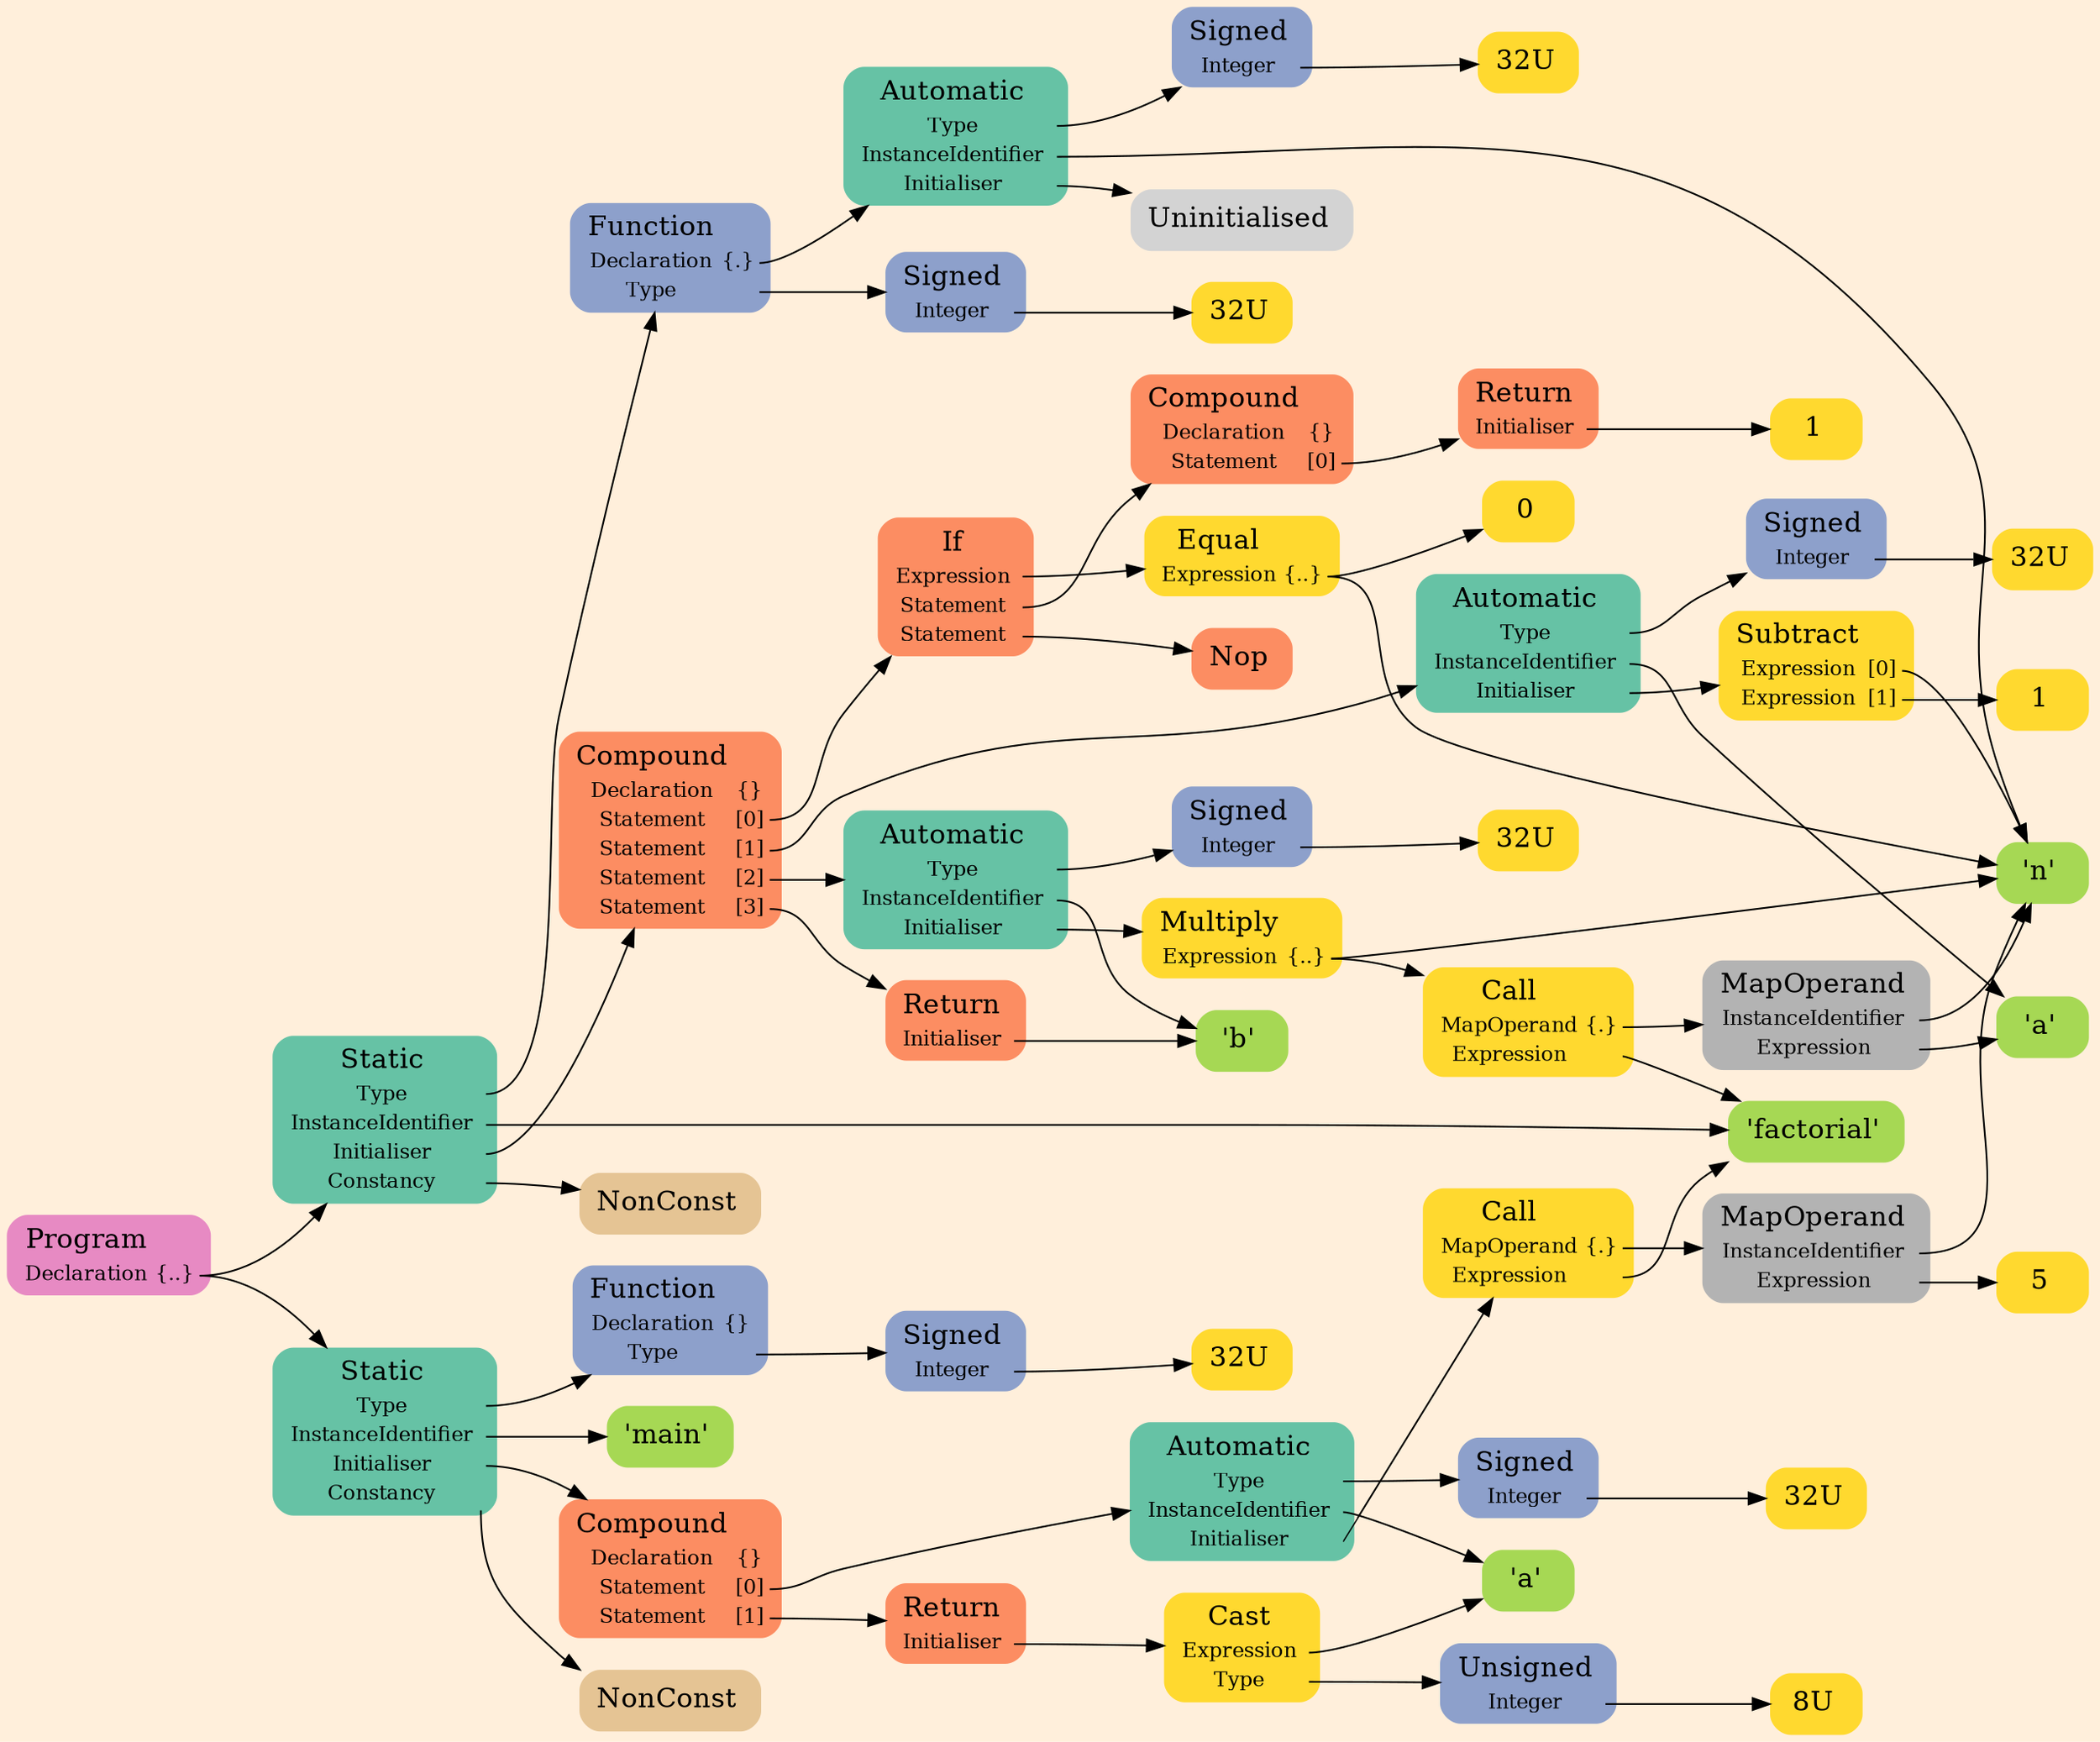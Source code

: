 digraph Inferno {
graph [
    rankdir = "LR"
    bgcolor = antiquewhite1
    color = black
    fontcolor = black
];
node [
];

// -------------------- node figure --------------------
"#I-2-1966" [
    shape = "plaintext"
    fillcolor = "/set28/4"
    label = <<TABLE BORDER="0" CELLBORDER="0" CELLSPACING="0">
     <TR><TD><FONT POINT-SIZE="16.0">Program</FONT></TD><TD></TD></TR>
     <TR><TD>Declaration</TD><TD PORT="port0">{..}</TD></TR>
    </TABLE>>
    style = "rounded,filled"
    fontsize = "12"
];

"#I-2-1977" [
    shape = "plaintext"
    fillcolor = "/set28/1"
    label = <<TABLE BORDER="0" CELLBORDER="0" CELLSPACING="0">
     <TR><TD><FONT POINT-SIZE="16.0">Static</FONT></TD><TD></TD></TR>
     <TR><TD>Type</TD><TD PORT="port0"></TD></TR>
     <TR><TD>InstanceIdentifier</TD><TD PORT="port1"></TD></TR>
     <TR><TD>Initialiser</TD><TD PORT="port2"></TD></TR>
     <TR><TD>Constancy</TD><TD PORT="port3"></TD></TR>
    </TABLE>>
    style = "rounded,filled"
    fontsize = "12"
];

"#I-2-1979" [
    shape = "plaintext"
    fillcolor = "/set28/3"
    label = <<TABLE BORDER="0" CELLBORDER="0" CELLSPACING="0">
     <TR><TD><FONT POINT-SIZE="16.0">Function</FONT></TD><TD></TD></TR>
     <TR><TD>Declaration</TD><TD PORT="port0">{.}</TD></TR>
     <TR><TD>Type</TD><TD PORT="port1"></TD></TR>
    </TABLE>>
    style = "rounded,filled"
    fontsize = "12"
];

"#I-2-1970" [
    shape = "plaintext"
    fillcolor = "/set28/1"
    label = <<TABLE BORDER="0" CELLBORDER="0" CELLSPACING="0">
     <TR><TD><FONT POINT-SIZE="16.0">Automatic</FONT></TD><TD></TD></TR>
     <TR><TD>Type</TD><TD PORT="port0"></TD></TR>
     <TR><TD>InstanceIdentifier</TD><TD PORT="port1"></TD></TR>
     <TR><TD>Initialiser</TD><TD PORT="port2"></TD></TR>
    </TABLE>>
    style = "rounded,filled"
    fontsize = "12"
];

"#I-2-1972" [
    shape = "plaintext"
    fillcolor = "/set28/3"
    label = <<TABLE BORDER="0" CELLBORDER="0" CELLSPACING="0">
     <TR><TD><FONT POINT-SIZE="16.0">Signed</FONT></TD><TD></TD></TR>
     <TR><TD>Integer</TD><TD PORT="port0"></TD></TR>
    </TABLE>>
    style = "rounded,filled"
    fontsize = "12"
];

"#I-2-1973" [
    shape = "plaintext"
    fillcolor = "/set28/6"
    label = <<TABLE BORDER="0" CELLBORDER="0" CELLSPACING="0">
     <TR><TD><FONT POINT-SIZE="16.0">32U</FONT></TD><TD></TD></TR>
    </TABLE>>
    style = "rounded,filled"
    fontsize = "12"
];

"#I-2-1971" [
    shape = "plaintext"
    fillcolor = "/set28/5"
    label = <<TABLE BORDER="0" CELLBORDER="0" CELLSPACING="0">
     <TR><TD><FONT POINT-SIZE="16.0">'n'</FONT></TD><TD></TD></TR>
    </TABLE>>
    style = "rounded,filled"
    fontsize = "12"
];

"#I-2-1974" [
    shape = "plaintext"
    label = <<TABLE BORDER="0" CELLBORDER="0" CELLSPACING="0">
     <TR><TD><FONT POINT-SIZE="16.0">Uninitialised</FONT></TD><TD></TD></TR>
    </TABLE>>
    style = "rounded,filled"
    fontsize = "12"
];

"#I-2-1980" [
    shape = "plaintext"
    fillcolor = "/set28/3"
    label = <<TABLE BORDER="0" CELLBORDER="0" CELLSPACING="0">
     <TR><TD><FONT POINT-SIZE="16.0">Signed</FONT></TD><TD></TD></TR>
     <TR><TD>Integer</TD><TD PORT="port0"></TD></TR>
    </TABLE>>
    style = "rounded,filled"
    fontsize = "12"
];

"#I-2-1981" [
    shape = "plaintext"
    fillcolor = "/set28/6"
    label = <<TABLE BORDER="0" CELLBORDER="0" CELLSPACING="0">
     <TR><TD><FONT POINT-SIZE="16.0">32U</FONT></TD><TD></TD></TR>
    </TABLE>>
    style = "rounded,filled"
    fontsize = "12"
];

"#I-2-1978" [
    shape = "plaintext"
    fillcolor = "/set28/5"
    label = <<TABLE BORDER="0" CELLBORDER="0" CELLSPACING="0">
     <TR><TD><FONT POINT-SIZE="16.0">'factorial'</FONT></TD><TD></TD></TR>
    </TABLE>>
    style = "rounded,filled"
    fontsize = "12"
];

"#I-2-2011" [
    shape = "plaintext"
    fillcolor = "/set28/2"
    label = <<TABLE BORDER="0" CELLBORDER="0" CELLSPACING="0">
     <TR><TD><FONT POINT-SIZE="16.0">Compound</FONT></TD><TD></TD></TR>
     <TR><TD>Declaration</TD><TD PORT="port0">{}</TD></TR>
     <TR><TD>Statement</TD><TD PORT="port1">[0]</TD></TR>
     <TR><TD>Statement</TD><TD PORT="port2">[1]</TD></TR>
     <TR><TD>Statement</TD><TD PORT="port3">[2]</TD></TR>
     <TR><TD>Statement</TD><TD PORT="port4">[3]</TD></TR>
    </TABLE>>
    style = "rounded,filled"
    fontsize = "12"
];

"#I-2-1989" [
    shape = "plaintext"
    fillcolor = "/set28/2"
    label = <<TABLE BORDER="0" CELLBORDER="0" CELLSPACING="0">
     <TR><TD><FONT POINT-SIZE="16.0">If</FONT></TD><TD></TD></TR>
     <TR><TD>Expression</TD><TD PORT="port0"></TD></TR>
     <TR><TD>Statement</TD><TD PORT="port1"></TD></TR>
     <TR><TD>Statement</TD><TD PORT="port2"></TD></TR>
    </TABLE>>
    style = "rounded,filled"
    fontsize = "12"
];

"#I-2-1985" [
    shape = "plaintext"
    fillcolor = "/set28/6"
    label = <<TABLE BORDER="0" CELLBORDER="0" CELLSPACING="0">
     <TR><TD><FONT POINT-SIZE="16.0">Equal</FONT></TD><TD></TD></TR>
     <TR><TD>Expression</TD><TD PORT="port0">{..}</TD></TR>
    </TABLE>>
    style = "rounded,filled"
    fontsize = "12"
];

"#I-2-1984" [
    shape = "plaintext"
    fillcolor = "/set28/6"
    label = <<TABLE BORDER="0" CELLBORDER="0" CELLSPACING="0">
     <TR><TD><FONT POINT-SIZE="16.0">0</FONT></TD><TD></TD></TR>
    </TABLE>>
    style = "rounded,filled"
    fontsize = "12"
];

"#I-2-1988" [
    shape = "plaintext"
    fillcolor = "/set28/2"
    label = <<TABLE BORDER="0" CELLBORDER="0" CELLSPACING="0">
     <TR><TD><FONT POINT-SIZE="16.0">Compound</FONT></TD><TD></TD></TR>
     <TR><TD>Declaration</TD><TD PORT="port0">{}</TD></TR>
     <TR><TD>Statement</TD><TD PORT="port1">[0]</TD></TR>
    </TABLE>>
    style = "rounded,filled"
    fontsize = "12"
];

"#I-2-1987" [
    shape = "plaintext"
    fillcolor = "/set28/2"
    label = <<TABLE BORDER="0" CELLBORDER="0" CELLSPACING="0">
     <TR><TD><FONT POINT-SIZE="16.0">Return</FONT></TD><TD></TD></TR>
     <TR><TD>Initialiser</TD><TD PORT="port0"></TD></TR>
    </TABLE>>
    style = "rounded,filled"
    fontsize = "12"
];

"#I-2-1986" [
    shape = "plaintext"
    fillcolor = "/set28/6"
    label = <<TABLE BORDER="0" CELLBORDER="0" CELLSPACING="0">
     <TR><TD><FONT POINT-SIZE="16.0">1</FONT></TD><TD></TD></TR>
    </TABLE>>
    style = "rounded,filled"
    fontsize = "12"
];

"#I-2-1990" [
    shape = "plaintext"
    fillcolor = "/set28/2"
    label = <<TABLE BORDER="0" CELLBORDER="0" CELLSPACING="0">
     <TR><TD><FONT POINT-SIZE="16.0">Nop</FONT></TD><TD></TD></TR>
    </TABLE>>
    style = "rounded,filled"
    fontsize = "12"
];

"#I-2-1993" [
    shape = "plaintext"
    fillcolor = "/set28/1"
    label = <<TABLE BORDER="0" CELLBORDER="0" CELLSPACING="0">
     <TR><TD><FONT POINT-SIZE="16.0">Automatic</FONT></TD><TD></TD></TR>
     <TR><TD>Type</TD><TD PORT="port0"></TD></TR>
     <TR><TD>InstanceIdentifier</TD><TD PORT="port1"></TD></TR>
     <TR><TD>Initialiser</TD><TD PORT="port2"></TD></TR>
    </TABLE>>
    style = "rounded,filled"
    fontsize = "12"
];

"#I-2-1995" [
    shape = "plaintext"
    fillcolor = "/set28/3"
    label = <<TABLE BORDER="0" CELLBORDER="0" CELLSPACING="0">
     <TR><TD><FONT POINT-SIZE="16.0">Signed</FONT></TD><TD></TD></TR>
     <TR><TD>Integer</TD><TD PORT="port0"></TD></TR>
    </TABLE>>
    style = "rounded,filled"
    fontsize = "12"
];

"#I-2-1996" [
    shape = "plaintext"
    fillcolor = "/set28/6"
    label = <<TABLE BORDER="0" CELLBORDER="0" CELLSPACING="0">
     <TR><TD><FONT POINT-SIZE="16.0">32U</FONT></TD><TD></TD></TR>
    </TABLE>>
    style = "rounded,filled"
    fontsize = "12"
];

"#I-2-1994" [
    shape = "plaintext"
    fillcolor = "/set28/5"
    label = <<TABLE BORDER="0" CELLBORDER="0" CELLSPACING="0">
     <TR><TD><FONT POINT-SIZE="16.0">'a'</FONT></TD><TD></TD></TR>
    </TABLE>>
    style = "rounded,filled"
    fontsize = "12"
];

"#I-2-1999" [
    shape = "plaintext"
    fillcolor = "/set28/6"
    label = <<TABLE BORDER="0" CELLBORDER="0" CELLSPACING="0">
     <TR><TD><FONT POINT-SIZE="16.0">Subtract</FONT></TD><TD></TD></TR>
     <TR><TD>Expression</TD><TD PORT="port0">[0]</TD></TR>
     <TR><TD>Expression</TD><TD PORT="port1">[1]</TD></TR>
    </TABLE>>
    style = "rounded,filled"
    fontsize = "12"
];

"#I-2-1998" [
    shape = "plaintext"
    fillcolor = "/set28/6"
    label = <<TABLE BORDER="0" CELLBORDER="0" CELLSPACING="0">
     <TR><TD><FONT POINT-SIZE="16.0">1</FONT></TD><TD></TD></TR>
    </TABLE>>
    style = "rounded,filled"
    fontsize = "12"
];

"#I-2-2002" [
    shape = "plaintext"
    fillcolor = "/set28/1"
    label = <<TABLE BORDER="0" CELLBORDER="0" CELLSPACING="0">
     <TR><TD><FONT POINT-SIZE="16.0">Automatic</FONT></TD><TD></TD></TR>
     <TR><TD>Type</TD><TD PORT="port0"></TD></TR>
     <TR><TD>InstanceIdentifier</TD><TD PORT="port1"></TD></TR>
     <TR><TD>Initialiser</TD><TD PORT="port2"></TD></TR>
    </TABLE>>
    style = "rounded,filled"
    fontsize = "12"
];

"#I-2-2004" [
    shape = "plaintext"
    fillcolor = "/set28/3"
    label = <<TABLE BORDER="0" CELLBORDER="0" CELLSPACING="0">
     <TR><TD><FONT POINT-SIZE="16.0">Signed</FONT></TD><TD></TD></TR>
     <TR><TD>Integer</TD><TD PORT="port0"></TD></TR>
    </TABLE>>
    style = "rounded,filled"
    fontsize = "12"
];

"#I-2-2005" [
    shape = "plaintext"
    fillcolor = "/set28/6"
    label = <<TABLE BORDER="0" CELLBORDER="0" CELLSPACING="0">
     <TR><TD><FONT POINT-SIZE="16.0">32U</FONT></TD><TD></TD></TR>
    </TABLE>>
    style = "rounded,filled"
    fontsize = "12"
];

"#I-2-2003" [
    shape = "plaintext"
    fillcolor = "/set28/5"
    label = <<TABLE BORDER="0" CELLBORDER="0" CELLSPACING="0">
     <TR><TD><FONT POINT-SIZE="16.0">'b'</FONT></TD><TD></TD></TR>
    </TABLE>>
    style = "rounded,filled"
    fontsize = "12"
];

"#I-2-2009" [
    shape = "plaintext"
    fillcolor = "/set28/6"
    label = <<TABLE BORDER="0" CELLBORDER="0" CELLSPACING="0">
     <TR><TD><FONT POINT-SIZE="16.0">Multiply</FONT></TD><TD></TD></TR>
     <TR><TD>Expression</TD><TD PORT="port0">{..}</TD></TR>
    </TABLE>>
    style = "rounded,filled"
    fontsize = "12"
];

"#I-2-2007" [
    shape = "plaintext"
    fillcolor = "/set28/6"
    label = <<TABLE BORDER="0" CELLBORDER="0" CELLSPACING="0">
     <TR><TD><FONT POINT-SIZE="16.0">Call</FONT></TD><TD></TD></TR>
     <TR><TD>MapOperand</TD><TD PORT="port0">{.}</TD></TR>
     <TR><TD>Expression</TD><TD PORT="port1"></TD></TR>
    </TABLE>>
    style = "rounded,filled"
    fontsize = "12"
];

"#I-2-2008" [
    shape = "plaintext"
    fillcolor = "/set28/8"
    label = <<TABLE BORDER="0" CELLBORDER="0" CELLSPACING="0">
     <TR><TD><FONT POINT-SIZE="16.0">MapOperand</FONT></TD><TD></TD></TR>
     <TR><TD>InstanceIdentifier</TD><TD PORT="port0"></TD></TR>
     <TR><TD>Expression</TD><TD PORT="port1"></TD></TR>
    </TABLE>>
    style = "rounded,filled"
    fontsize = "12"
];

"#I-2-2010" [
    shape = "plaintext"
    fillcolor = "/set28/2"
    label = <<TABLE BORDER="0" CELLBORDER="0" CELLSPACING="0">
     <TR><TD><FONT POINT-SIZE="16.0">Return</FONT></TD><TD></TD></TR>
     <TR><TD>Initialiser</TD><TD PORT="port0"></TD></TR>
    </TABLE>>
    style = "rounded,filled"
    fontsize = "12"
];

"#I-2-1976" [
    shape = "plaintext"
    fillcolor = "/set28/7"
    label = <<TABLE BORDER="0" CELLBORDER="0" CELLSPACING="0">
     <TR><TD><FONT POINT-SIZE="16.0">NonConst</FONT></TD><TD></TD></TR>
    </TABLE>>
    style = "rounded,filled"
    fontsize = "12"
];

"#I-2-2014" [
    shape = "plaintext"
    fillcolor = "/set28/1"
    label = <<TABLE BORDER="0" CELLBORDER="0" CELLSPACING="0">
     <TR><TD><FONT POINT-SIZE="16.0">Static</FONT></TD><TD></TD></TR>
     <TR><TD>Type</TD><TD PORT="port0"></TD></TR>
     <TR><TD>InstanceIdentifier</TD><TD PORT="port1"></TD></TR>
     <TR><TD>Initialiser</TD><TD PORT="port2"></TD></TR>
     <TR><TD>Constancy</TD><TD PORT="port3"></TD></TR>
    </TABLE>>
    style = "rounded,filled"
    fontsize = "12"
];

"#I-2-2016" [
    shape = "plaintext"
    fillcolor = "/set28/3"
    label = <<TABLE BORDER="0" CELLBORDER="0" CELLSPACING="0">
     <TR><TD><FONT POINT-SIZE="16.0">Function</FONT></TD><TD></TD></TR>
     <TR><TD>Declaration</TD><TD PORT="port0">{}</TD></TR>
     <TR><TD>Type</TD><TD PORT="port1"></TD></TR>
    </TABLE>>
    style = "rounded,filled"
    fontsize = "12"
];

"#I-2-2017" [
    shape = "plaintext"
    fillcolor = "/set28/3"
    label = <<TABLE BORDER="0" CELLBORDER="0" CELLSPACING="0">
     <TR><TD><FONT POINT-SIZE="16.0">Signed</FONT></TD><TD></TD></TR>
     <TR><TD>Integer</TD><TD PORT="port0"></TD></TR>
    </TABLE>>
    style = "rounded,filled"
    fontsize = "12"
];

"#I-2-2018" [
    shape = "plaintext"
    fillcolor = "/set28/6"
    label = <<TABLE BORDER="0" CELLBORDER="0" CELLSPACING="0">
     <TR><TD><FONT POINT-SIZE="16.0">32U</FONT></TD><TD></TD></TR>
    </TABLE>>
    style = "rounded,filled"
    fontsize = "12"
];

"#I-2-2015" [
    shape = "plaintext"
    fillcolor = "/set28/5"
    label = <<TABLE BORDER="0" CELLBORDER="0" CELLSPACING="0">
     <TR><TD><FONT POINT-SIZE="16.0">'main'</FONT></TD><TD></TD></TR>
    </TABLE>>
    style = "rounded,filled"
    fontsize = "12"
];

"#I-2-2035" [
    shape = "plaintext"
    fillcolor = "/set28/2"
    label = <<TABLE BORDER="0" CELLBORDER="0" CELLSPACING="0">
     <TR><TD><FONT POINT-SIZE="16.0">Compound</FONT></TD><TD></TD></TR>
     <TR><TD>Declaration</TD><TD PORT="port0">{}</TD></TR>
     <TR><TD>Statement</TD><TD PORT="port1">[0]</TD></TR>
     <TR><TD>Statement</TD><TD PORT="port2">[1]</TD></TR>
    </TABLE>>
    style = "rounded,filled"
    fontsize = "12"
];

"#I-2-2023" [
    shape = "plaintext"
    fillcolor = "/set28/1"
    label = <<TABLE BORDER="0" CELLBORDER="0" CELLSPACING="0">
     <TR><TD><FONT POINT-SIZE="16.0">Automatic</FONT></TD><TD></TD></TR>
     <TR><TD>Type</TD><TD PORT="port0"></TD></TR>
     <TR><TD>InstanceIdentifier</TD><TD PORT="port1"></TD></TR>
     <TR><TD>Initialiser</TD><TD PORT="port2"></TD></TR>
    </TABLE>>
    style = "rounded,filled"
    fontsize = "12"
];

"#I-2-2025" [
    shape = "plaintext"
    fillcolor = "/set28/3"
    label = <<TABLE BORDER="0" CELLBORDER="0" CELLSPACING="0">
     <TR><TD><FONT POINT-SIZE="16.0">Signed</FONT></TD><TD></TD></TR>
     <TR><TD>Integer</TD><TD PORT="port0"></TD></TR>
    </TABLE>>
    style = "rounded,filled"
    fontsize = "12"
];

"#I-2-2026" [
    shape = "plaintext"
    fillcolor = "/set28/6"
    label = <<TABLE BORDER="0" CELLBORDER="0" CELLSPACING="0">
     <TR><TD><FONT POINT-SIZE="16.0">32U</FONT></TD><TD></TD></TR>
    </TABLE>>
    style = "rounded,filled"
    fontsize = "12"
];

"#I-2-2024" [
    shape = "plaintext"
    fillcolor = "/set28/5"
    label = <<TABLE BORDER="0" CELLBORDER="0" CELLSPACING="0">
     <TR><TD><FONT POINT-SIZE="16.0">'a'</FONT></TD><TD></TD></TR>
    </TABLE>>
    style = "rounded,filled"
    fontsize = "12"
];

"#I-2-2029" [
    shape = "plaintext"
    fillcolor = "/set28/6"
    label = <<TABLE BORDER="0" CELLBORDER="0" CELLSPACING="0">
     <TR><TD><FONT POINT-SIZE="16.0">Call</FONT></TD><TD></TD></TR>
     <TR><TD>MapOperand</TD><TD PORT="port0">{.}</TD></TR>
     <TR><TD>Expression</TD><TD PORT="port1"></TD></TR>
    </TABLE>>
    style = "rounded,filled"
    fontsize = "12"
];

"#I-2-2030" [
    shape = "plaintext"
    fillcolor = "/set28/8"
    label = <<TABLE BORDER="0" CELLBORDER="0" CELLSPACING="0">
     <TR><TD><FONT POINT-SIZE="16.0">MapOperand</FONT></TD><TD></TD></TR>
     <TR><TD>InstanceIdentifier</TD><TD PORT="port0"></TD></TR>
     <TR><TD>Expression</TD><TD PORT="port1"></TD></TR>
    </TABLE>>
    style = "rounded,filled"
    fontsize = "12"
];

"#I-2-2028" [
    shape = "plaintext"
    fillcolor = "/set28/6"
    label = <<TABLE BORDER="0" CELLBORDER="0" CELLSPACING="0">
     <TR><TD><FONT POINT-SIZE="16.0">5</FONT></TD><TD></TD></TR>
    </TABLE>>
    style = "rounded,filled"
    fontsize = "12"
];

"#I-2-2034" [
    shape = "plaintext"
    fillcolor = "/set28/2"
    label = <<TABLE BORDER="0" CELLBORDER="0" CELLSPACING="0">
     <TR><TD><FONT POINT-SIZE="16.0">Return</FONT></TD><TD></TD></TR>
     <TR><TD>Initialiser</TD><TD PORT="port0"></TD></TR>
    </TABLE>>
    style = "rounded,filled"
    fontsize = "12"
];

"#I-2-2033" [
    shape = "plaintext"
    fillcolor = "/set28/6"
    label = <<TABLE BORDER="0" CELLBORDER="0" CELLSPACING="0">
     <TR><TD><FONT POINT-SIZE="16.0">Cast</FONT></TD><TD></TD></TR>
     <TR><TD>Expression</TD><TD PORT="port0"></TD></TR>
     <TR><TD>Type</TD><TD PORT="port1"></TD></TR>
    </TABLE>>
    style = "rounded,filled"
    fontsize = "12"
];

"#I-2-2031" [
    shape = "plaintext"
    fillcolor = "/set28/3"
    label = <<TABLE BORDER="0" CELLBORDER="0" CELLSPACING="0">
     <TR><TD><FONT POINT-SIZE="16.0">Unsigned</FONT></TD><TD></TD></TR>
     <TR><TD>Integer</TD><TD PORT="port0"></TD></TR>
    </TABLE>>
    style = "rounded,filled"
    fontsize = "12"
];

"#I-2-2032" [
    shape = "plaintext"
    fillcolor = "/set28/6"
    label = <<TABLE BORDER="0" CELLBORDER="0" CELLSPACING="0">
     <TR><TD><FONT POINT-SIZE="16.0">8U</FONT></TD><TD></TD></TR>
    </TABLE>>
    style = "rounded,filled"
    fontsize = "12"
];

"#I-2-2013" [
    shape = "plaintext"
    fillcolor = "/set28/7"
    label = <<TABLE BORDER="0" CELLBORDER="0" CELLSPACING="0">
     <TR><TD><FONT POINT-SIZE="16.0">NonConst</FONT></TD><TD></TD></TR>
    </TABLE>>
    style = "rounded,filled"
    fontsize = "12"
];




// -------------------- links --------------------
// links for block #I-2-1966
"#I-2-1966":port0 -> "#I-2-1977" [
    style="solid"
    color = black
    fontcolor = black
];

"#I-2-1966":port0 -> "#I-2-2014" [
    style="solid"
    color = black
    fontcolor = black
];

// links for block #I-2-1977
"#I-2-1977":port0 -> "#I-2-1979" [
    style="solid"
    color = black
    fontcolor = black
];

"#I-2-1977":port1 -> "#I-2-1978" [
    style="solid"
    color = black
    fontcolor = black
];

"#I-2-1977":port2 -> "#I-2-2011" [
    style="solid"
    color = black
    fontcolor = black
];

"#I-2-1977":port3 -> "#I-2-1976" [
    style="solid"
    color = black
    fontcolor = black
];

// links for block #I-2-1979
"#I-2-1979":port0 -> "#I-2-1970" [
    style="solid"
    color = black
    fontcolor = black
];

"#I-2-1979":port1 -> "#I-2-1980" [
    style="solid"
    color = black
    fontcolor = black
];

// links for block #I-2-1970
"#I-2-1970":port0 -> "#I-2-1972" [
    style="solid"
    color = black
    fontcolor = black
];

"#I-2-1970":port1 -> "#I-2-1971" [
    style="solid"
    color = black
    fontcolor = black
];

"#I-2-1970":port2 -> "#I-2-1974" [
    style="solid"
    color = black
    fontcolor = black
];

// links for block #I-2-1972
"#I-2-1972":port0 -> "#I-2-1973" [
    style="solid"
    color = black
    fontcolor = black
];

// links for block #I-2-1973
// links for block #I-2-1971
// links for block #I-2-1974
// links for block #I-2-1980
"#I-2-1980":port0 -> "#I-2-1981" [
    style="solid"
    color = black
    fontcolor = black
];

// links for block #I-2-1981
// links for block #I-2-1978
// links for block #I-2-2011
"#I-2-2011":port1 -> "#I-2-1989" [
    style="solid"
    color = black
    fontcolor = black
];

"#I-2-2011":port2 -> "#I-2-1993" [
    style="solid"
    color = black
    fontcolor = black
];

"#I-2-2011":port3 -> "#I-2-2002" [
    style="solid"
    color = black
    fontcolor = black
];

"#I-2-2011":port4 -> "#I-2-2010" [
    style="solid"
    color = black
    fontcolor = black
];

// links for block #I-2-1989
"#I-2-1989":port0 -> "#I-2-1985" [
    style="solid"
    color = black
    fontcolor = black
];

"#I-2-1989":port1 -> "#I-2-1988" [
    style="solid"
    color = black
    fontcolor = black
];

"#I-2-1989":port2 -> "#I-2-1990" [
    style="solid"
    color = black
    fontcolor = black
];

// links for block #I-2-1985
"#I-2-1985":port0 -> "#I-2-1971" [
    style="solid"
    color = black
    fontcolor = black
];

"#I-2-1985":port0 -> "#I-2-1984" [
    style="solid"
    color = black
    fontcolor = black
];

// links for block #I-2-1984
// links for block #I-2-1988
"#I-2-1988":port1 -> "#I-2-1987" [
    style="solid"
    color = black
    fontcolor = black
];

// links for block #I-2-1987
"#I-2-1987":port0 -> "#I-2-1986" [
    style="solid"
    color = black
    fontcolor = black
];

// links for block #I-2-1986
// links for block #I-2-1990
// links for block #I-2-1993
"#I-2-1993":port0 -> "#I-2-1995" [
    style="solid"
    color = black
    fontcolor = black
];

"#I-2-1993":port1 -> "#I-2-1994" [
    style="solid"
    color = black
    fontcolor = black
];

"#I-2-1993":port2 -> "#I-2-1999" [
    style="solid"
    color = black
    fontcolor = black
];

// links for block #I-2-1995
"#I-2-1995":port0 -> "#I-2-1996" [
    style="solid"
    color = black
    fontcolor = black
];

// links for block #I-2-1996
// links for block #I-2-1994
// links for block #I-2-1999
"#I-2-1999":port0 -> "#I-2-1971" [
    style="solid"
    color = black
    fontcolor = black
];

"#I-2-1999":port1 -> "#I-2-1998" [
    style="solid"
    color = black
    fontcolor = black
];

// links for block #I-2-1998
// links for block #I-2-2002
"#I-2-2002":port0 -> "#I-2-2004" [
    style="solid"
    color = black
    fontcolor = black
];

"#I-2-2002":port1 -> "#I-2-2003" [
    style="solid"
    color = black
    fontcolor = black
];

"#I-2-2002":port2 -> "#I-2-2009" [
    style="solid"
    color = black
    fontcolor = black
];

// links for block #I-2-2004
"#I-2-2004":port0 -> "#I-2-2005" [
    style="solid"
    color = black
    fontcolor = black
];

// links for block #I-2-2005
// links for block #I-2-2003
// links for block #I-2-2009
"#I-2-2009":port0 -> "#I-2-2007" [
    style="solid"
    color = black
    fontcolor = black
];

"#I-2-2009":port0 -> "#I-2-1971" [
    style="solid"
    color = black
    fontcolor = black
];

// links for block #I-2-2007
"#I-2-2007":port0 -> "#I-2-2008" [
    style="solid"
    color = black
    fontcolor = black
];

"#I-2-2007":port1 -> "#I-2-1978" [
    style="solid"
    color = black
    fontcolor = black
];

// links for block #I-2-2008
"#I-2-2008":port0 -> "#I-2-1971" [
    style="solid"
    color = black
    fontcolor = black
];

"#I-2-2008":port1 -> "#I-2-1994" [
    style="solid"
    color = black
    fontcolor = black
];

// links for block #I-2-2010
"#I-2-2010":port0 -> "#I-2-2003" [
    style="solid"
    color = black
    fontcolor = black
];

// links for block #I-2-1976
// links for block #I-2-2014
"#I-2-2014":port0 -> "#I-2-2016" [
    style="solid"
    color = black
    fontcolor = black
];

"#I-2-2014":port1 -> "#I-2-2015" [
    style="solid"
    color = black
    fontcolor = black
];

"#I-2-2014":port2 -> "#I-2-2035" [
    style="solid"
    color = black
    fontcolor = black
];

"#I-2-2014":port3 -> "#I-2-2013" [
    style="solid"
    color = black
    fontcolor = black
];

// links for block #I-2-2016
"#I-2-2016":port1 -> "#I-2-2017" [
    style="solid"
    color = black
    fontcolor = black
];

// links for block #I-2-2017
"#I-2-2017":port0 -> "#I-2-2018" [
    style="solid"
    color = black
    fontcolor = black
];

// links for block #I-2-2018
// links for block #I-2-2015
// links for block #I-2-2035
"#I-2-2035":port1 -> "#I-2-2023" [
    style="solid"
    color = black
    fontcolor = black
];

"#I-2-2035":port2 -> "#I-2-2034" [
    style="solid"
    color = black
    fontcolor = black
];

// links for block #I-2-2023
"#I-2-2023":port0 -> "#I-2-2025" [
    style="solid"
    color = black
    fontcolor = black
];

"#I-2-2023":port1 -> "#I-2-2024" [
    style="solid"
    color = black
    fontcolor = black
];

"#I-2-2023":port2 -> "#I-2-2029" [
    style="solid"
    color = black
    fontcolor = black
];

// links for block #I-2-2025
"#I-2-2025":port0 -> "#I-2-2026" [
    style="solid"
    color = black
    fontcolor = black
];

// links for block #I-2-2026
// links for block #I-2-2024
// links for block #I-2-2029
"#I-2-2029":port0 -> "#I-2-2030" [
    style="solid"
    color = black
    fontcolor = black
];

"#I-2-2029":port1 -> "#I-2-1978" [
    style="solid"
    color = black
    fontcolor = black
];

// links for block #I-2-2030
"#I-2-2030":port0 -> "#I-2-1971" [
    style="solid"
    color = black
    fontcolor = black
];

"#I-2-2030":port1 -> "#I-2-2028" [
    style="solid"
    color = black
    fontcolor = black
];

// links for block #I-2-2028
// links for block #I-2-2034
"#I-2-2034":port0 -> "#I-2-2033" [
    style="solid"
    color = black
    fontcolor = black
];

// links for block #I-2-2033
"#I-2-2033":port0 -> "#I-2-2024" [
    style="solid"
    color = black
    fontcolor = black
];

"#I-2-2033":port1 -> "#I-2-2031" [
    style="solid"
    color = black
    fontcolor = black
];

// links for block #I-2-2031
"#I-2-2031":port0 -> "#I-2-2032" [
    style="solid"
    color = black
    fontcolor = black
];

// links for block #I-2-2032
// links for block #I-2-2013
}

